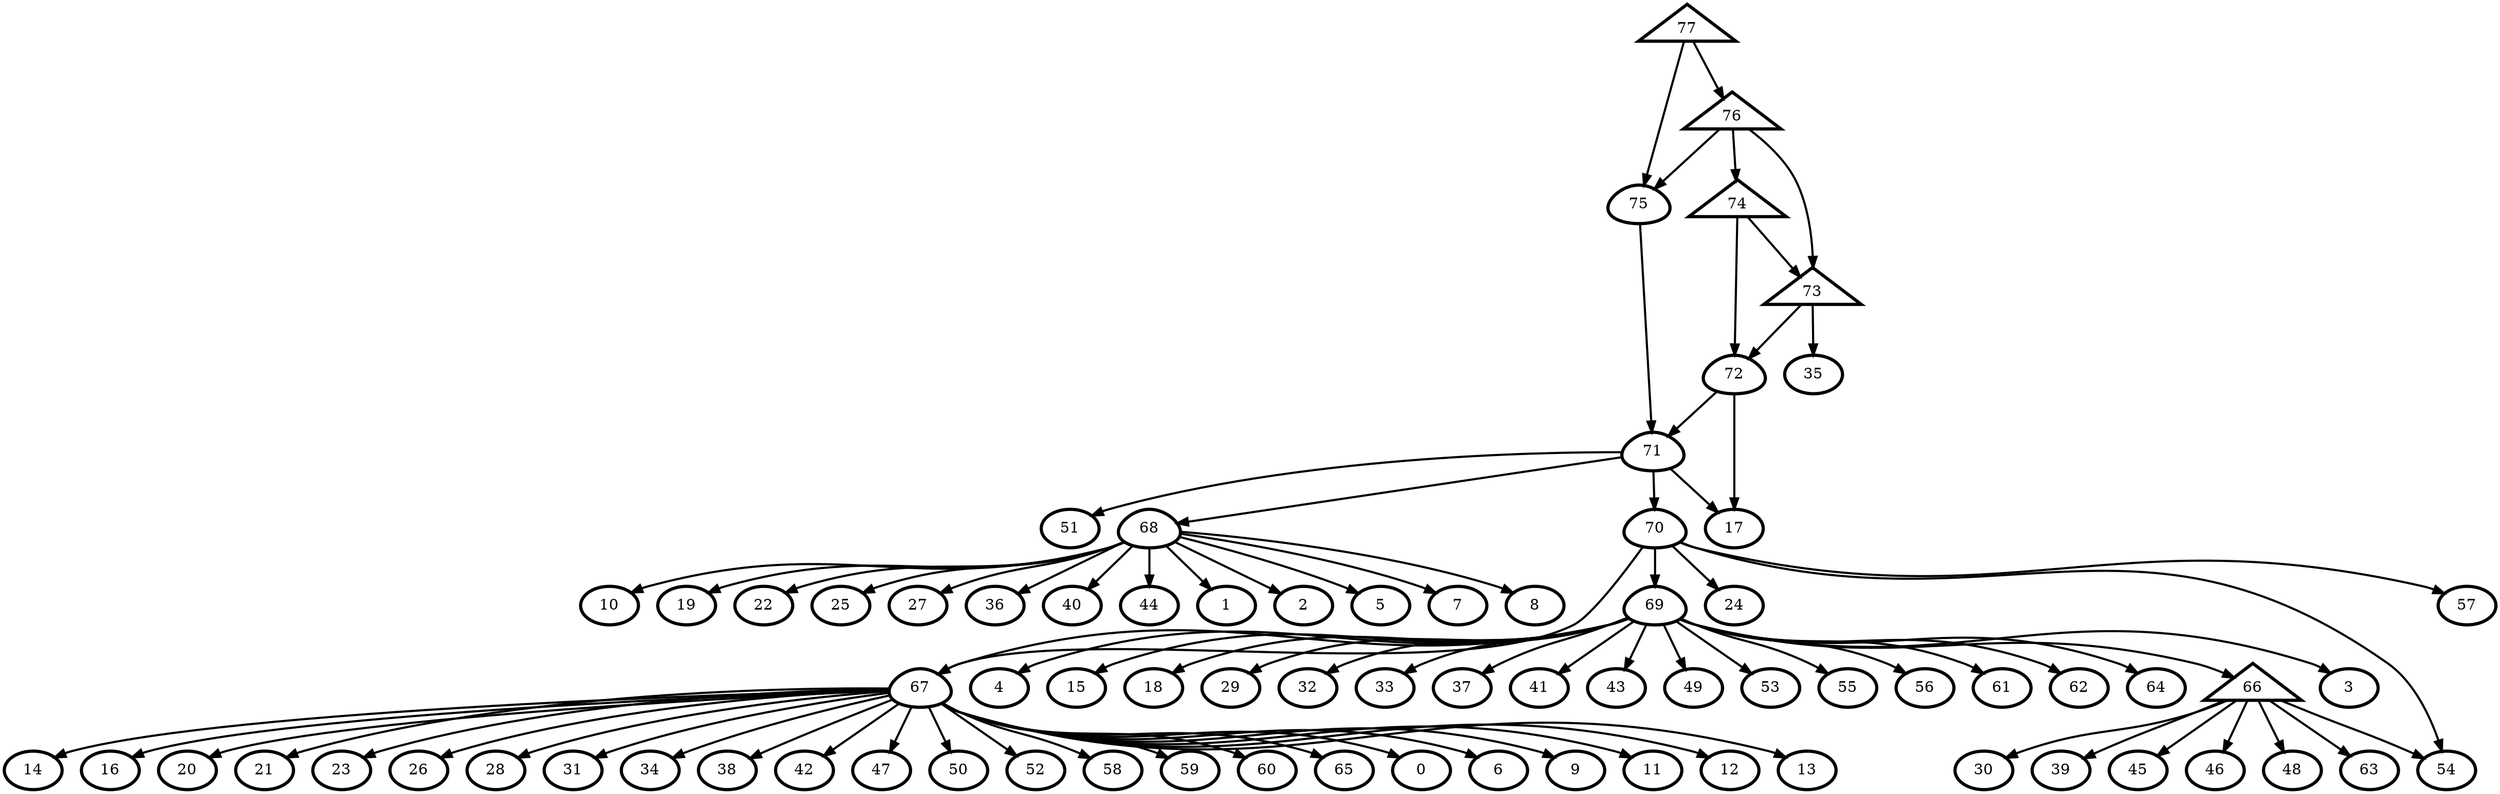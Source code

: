 digraph G {
    0 [penwidth=3,label="0"]
    1 [penwidth=3,label="1"]
    2 [penwidth=3,label="2"]
    3 [penwidth=3,label="3"]
    4 [penwidth=3,label="4"]
    5 [penwidth=3,label="5"]
    6 [penwidth=3,label="6"]
    7 [penwidth=3,label="7"]
    8 [penwidth=3,label="8"]
    9 [penwidth=3,label="9"]
    10 [penwidth=3,label="10"]
    11 [penwidth=3,label="11"]
    12 [penwidth=3,label="12"]
    13 [penwidth=3,label="13"]
    14 [penwidth=3,label="14"]
    15 [penwidth=3,label="15"]
    16 [penwidth=3,label="16"]
    17 [penwidth=3,label="17"]
    18 [penwidth=3,label="18"]
    19 [penwidth=3,label="19"]
    20 [penwidth=3,label="20"]
    21 [penwidth=3,label="21"]
    22 [penwidth=3,label="22"]
    23 [penwidth=3,label="23"]
    24 [penwidth=3,label="24"]
    25 [penwidth=3,label="25"]
    26 [penwidth=3,label="26"]
    27 [penwidth=3,label="27"]
    28 [penwidth=3,label="28"]
    29 [penwidth=3,label="29"]
    30 [penwidth=3,label="30"]
    31 [penwidth=3,label="31"]
    32 [penwidth=3,label="32"]
    33 [penwidth=3,label="33"]
    34 [penwidth=3,label="34"]
    35 [penwidth=3,label="35"]
    36 [penwidth=3,label="36"]
    37 [penwidth=3,label="37"]
    38 [penwidth=3,label="38"]
    39 [penwidth=3,label="39"]
    40 [penwidth=3,label="40"]
    41 [penwidth=3,label="41"]
    42 [penwidth=3,label="42"]
    43 [penwidth=3,label="43"]
    44 [penwidth=3,label="44"]
    45 [penwidth=3,label="45"]
    46 [penwidth=3,label="46"]
    47 [penwidth=3,label="47"]
    48 [penwidth=3,label="48"]
    49 [penwidth=3,label="49"]
    50 [penwidth=3,label="50"]
    51 [penwidth=3,label="51"]
    52 [penwidth=3,label="52"]
    53 [penwidth=3,label="53"]
    54 [penwidth=3,label="54"]
    55 [penwidth=3,label="55"]
    56 [penwidth=3,label="56"]
    57 [penwidth=3,label="57"]
    58 [penwidth=3,label="58"]
    59 [penwidth=3,label="59"]
    60 [penwidth=3,label="60"]
    61 [penwidth=3,label="61"]
    62 [penwidth=3,label="62"]
    63 [penwidth=3,label="63"]
    64 [penwidth=3,label="64"]
    65 [penwidth=3,label="65"]
    66 [penwidth=3,label="67",shape = "egg"]
    67 [penwidth=3,label="68",shape = "egg"]
    68 [penwidth=3,label="69",shape = "egg"]
    69 [penwidth=3,label="70",shape = "egg"]
    70 [penwidth=3,label="71",shape = "egg"]
    71 [penwidth=3,label="72",shape = "egg"]
    72 [penwidth=3,label="75",shape = "egg"]
    73 [penwidth=3,label="66",shape = "triangle"]
    74 [penwidth=3,label="73",shape = "triangle"]
    75 [penwidth=3,label="74",shape = "triangle"]
    76 [penwidth=3,label="76",shape = "triangle"]
    77 [penwidth=3,label="77",shape = "triangle"]

    73 -> 46 [penwidth=2]
    73 -> 54 [penwidth=2]
    73 -> 48 [penwidth=2]
    73 -> 63 [penwidth=2]
    73 -> 45 [penwidth=2]
    73 -> 39 [penwidth=2]
    73 -> 30 [penwidth=2]
    66 -> 16 [penwidth=2]
    66 -> 34 [penwidth=2]
    66 -> 47 [penwidth=2]
    66 -> 9 [penwidth=2]
    66 -> 65 [penwidth=2]
    66 -> 0 [penwidth=2]
    66 -> 12 [penwidth=2]
    66 -> 52 [penwidth=2]
    66 -> 11 [penwidth=2]
    66 -> 42 [penwidth=2]
    66 -> 26 [penwidth=2]
    66 -> 38 [penwidth=2]
    66 -> 50 [penwidth=2]
    66 -> 6 [penwidth=2]
    66 -> 60 [penwidth=2]
    66 -> 31 [penwidth=2]
    66 -> 23 [penwidth=2]
    66 -> 21 [penwidth=2]
    66 -> 14 [penwidth=2]
    66 -> 28 [penwidth=2]
    66 -> 58 [penwidth=2]
    66 -> 59 [penwidth=2]
    66 -> 13 [penwidth=2]
    66 -> 20 [penwidth=2]
    67 -> 22 [penwidth=2]
    67 -> 19 [penwidth=2]
    67 -> 5 [penwidth=2]
    67 -> 7 [penwidth=2]
    67 -> 1 [penwidth=2]
    67 -> 40 [penwidth=2]
    67 -> 27 [penwidth=2]
    67 -> 8 [penwidth=2]
    67 -> 44 [penwidth=2]
    67 -> 2 [penwidth=2]
    67 -> 10 [penwidth=2]
    67 -> 25 [penwidth=2]
    67 -> 36 [penwidth=2]
    68 -> 56 [penwidth=2]
    68 -> 43 [penwidth=2]
    68 -> 3 [penwidth=2]
    68 -> 55 [penwidth=2]
    68 -> 4 [penwidth=2]
    68 -> 15 [penwidth=2]
    68 -> 53 [penwidth=2]
    68 -> 29 [penwidth=2]
    68 -> 64 [penwidth=2]
    68 -> 62 [penwidth=2]
    68 -> 66 [penwidth=2]
    68 -> 18 [penwidth=2]
    68 -> 41 [penwidth=2]
    68 -> 49 [penwidth=2]
    68 -> 61 [penwidth=2]
    68 -> 73 [penwidth=2]
    68 -> 37 [penwidth=2]
    68 -> 32 [penwidth=2]
    68 -> 33 [penwidth=2]
    69 -> 54 [penwidth=2]
    69 -> 68 [penwidth=2]
    69 -> 24 [penwidth=2]
    69 -> 57 [penwidth=2]
    69 -> 66 [penwidth=2]
    70 -> 69 [penwidth=2]
    70 -> 17 [penwidth=2]
    70 -> 51 [penwidth=2]
    70 -> 67 [penwidth=2]
    71 -> 17 [penwidth=2]
    71 -> 70 [penwidth=2]
    74 -> 71 [penwidth=2]
    74 -> 35 [penwidth=2]
    75 -> 74 [penwidth=2]
    75 -> 71 [penwidth=2]
    72 -> 70 [penwidth=2]
    76 -> 72 [penwidth=2]
    76 -> 74 [penwidth=2]
    76 -> 75 [penwidth=2]
    77 -> 76 [penwidth=2]
    77 -> 72 [penwidth=2]
}